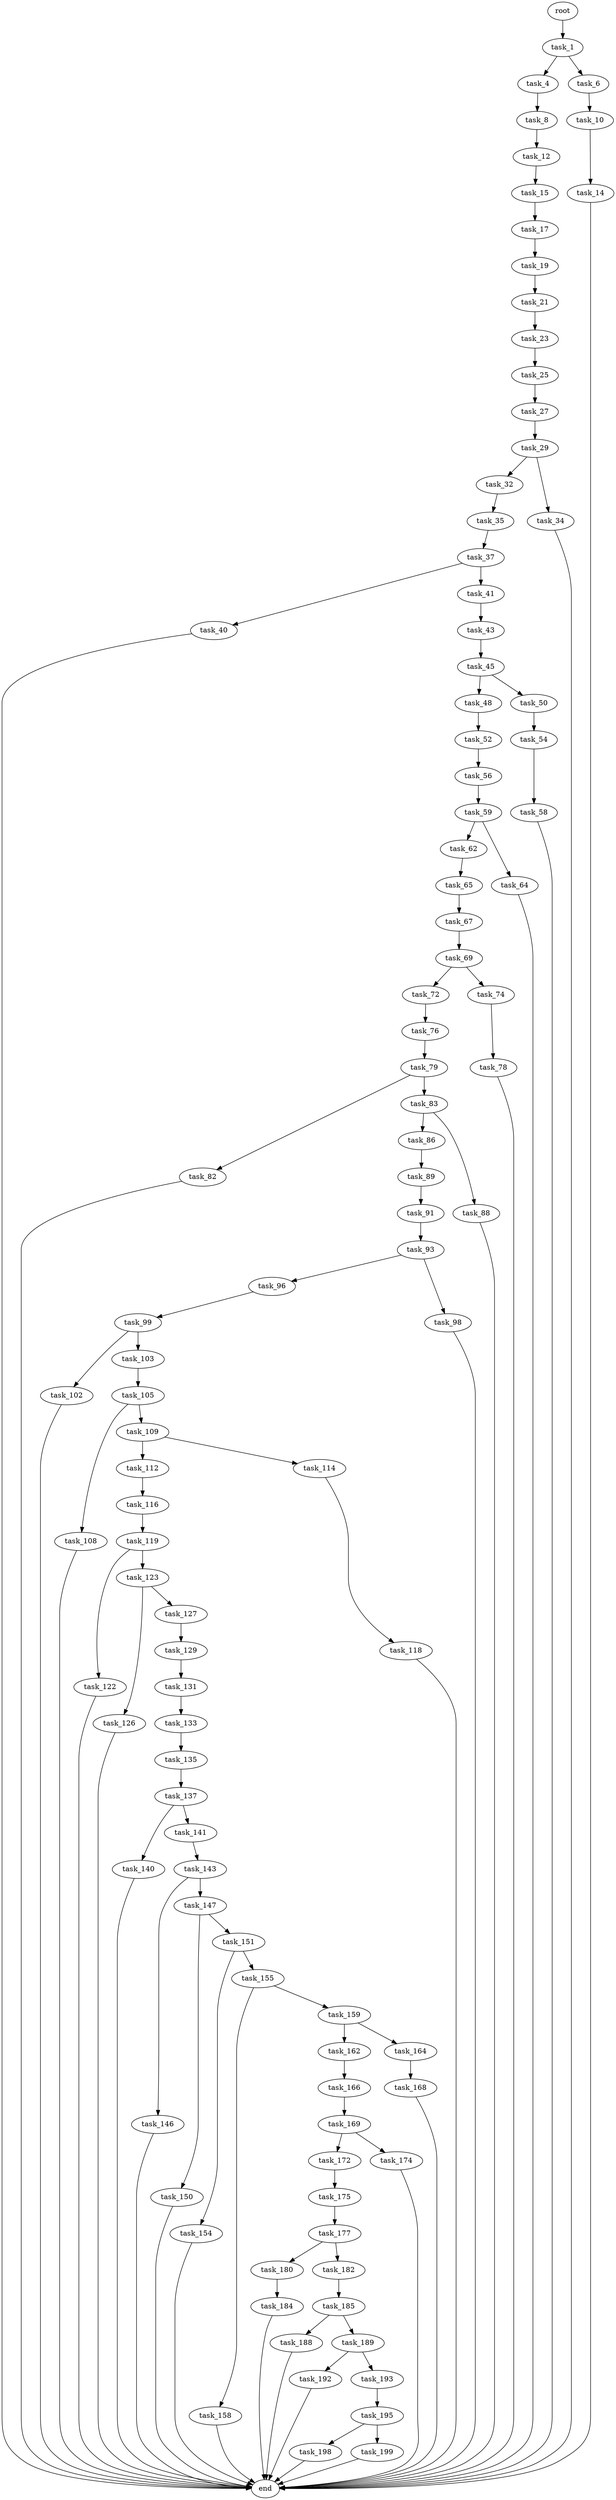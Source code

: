 digraph G {
  root [size="0.000000"];
  task_1 [size="134993650620.000000"];
  task_4 [size="83336119079.000000"];
  task_6 [size="386198171710.000000"];
  task_8 [size="7855036610.000000"];
  task_10 [size="597496184414.000000"];
  task_12 [size="149116104672.000000"];
  task_14 [size="782757789696.000000"];
  task_15 [size="39436253331.000000"];
  end [size="0.000000"];
  task_17 [size="382093334989.000000"];
  task_19 [size="1073741824000.000000"];
  task_21 [size="782757789696.000000"];
  task_23 [size="21434101173.000000"];
  task_25 [size="1073741824000.000000"];
  task_27 [size="1680327643.000000"];
  task_29 [size="28991029248.000000"];
  task_32 [size="60953645683.000000"];
  task_34 [size="67820429586.000000"];
  task_35 [size="134217728000.000000"];
  task_37 [size="455276219522.000000"];
  task_40 [size="68719476736.000000"];
  task_41 [size="1064877609472.000000"];
  task_43 [size="134217728000.000000"];
  task_45 [size="4481873545.000000"];
  task_48 [size="725903109467.000000"];
  task_50 [size="3539039109.000000"];
  task_52 [size="5522102786.000000"];
  task_54 [size="1106478409609.000000"];
  task_56 [size="782757789696.000000"];
  task_58 [size="157861072848.000000"];
  task_59 [size="33434192881.000000"];
  task_62 [size="21238690498.000000"];
  task_64 [size="21394587510.000000"];
  task_65 [size="33215284724.000000"];
  task_67 [size="8342732146.000000"];
  task_69 [size="111371729403.000000"];
  task_72 [size="28991029248.000000"];
  task_74 [size="34569353709.000000"];
  task_76 [size="68719476736.000000"];
  task_78 [size="134217728000.000000"];
  task_79 [size="1501004851.000000"];
  task_82 [size="1230316654816.000000"];
  task_83 [size="53317929999.000000"];
  task_86 [size="11634677072.000000"];
  task_88 [size="28991029248.000000"];
  task_89 [size="1339229771718.000000"];
  task_91 [size="231928233984.000000"];
  task_93 [size="68719476736.000000"];
  task_96 [size="30014217277.000000"];
  task_98 [size="68719476736.000000"];
  task_99 [size="1073741824000.000000"];
  task_102 [size="368293445632.000000"];
  task_103 [size="7663999087.000000"];
  task_105 [size="8589934592.000000"];
  task_108 [size="390333574154.000000"];
  task_109 [size="217100405051.000000"];
  task_112 [size="118898686601.000000"];
  task_114 [size="20821580477.000000"];
  task_116 [size="782757789696.000000"];
  task_118 [size="1760099286.000000"];
  task_119 [size="31408978064.000000"];
  task_122 [size="8589934592.000000"];
  task_123 [size="782757789696.000000"];
  task_126 [size="222939338503.000000"];
  task_127 [size="59454153176.000000"];
  task_129 [size="3811270427.000000"];
  task_131 [size="100094681465.000000"];
  task_133 [size="8305593175.000000"];
  task_135 [size="182673784259.000000"];
  task_137 [size="286892949371.000000"];
  task_140 [size="3528579318.000000"];
  task_141 [size="13522835689.000000"];
  task_143 [size="879291252580.000000"];
  task_146 [size="19140577349.000000"];
  task_147 [size="155070352996.000000"];
  task_150 [size="218967238238.000000"];
  task_151 [size="5327387612.000000"];
  task_154 [size="231928233984.000000"];
  task_155 [size="16630668409.000000"];
  task_158 [size="231928233984.000000"];
  task_159 [size="28991029248.000000"];
  task_162 [size="549755813888.000000"];
  task_164 [size="1570933670.000000"];
  task_166 [size="282313476528.000000"];
  task_168 [size="761686230468.000000"];
  task_169 [size="79016388440.000000"];
  task_172 [size="3105727796.000000"];
  task_174 [size="9181932765.000000"];
  task_175 [size="2794391179.000000"];
  task_177 [size="33634539450.000000"];
  task_180 [size="23355932870.000000"];
  task_182 [size="91685754869.000000"];
  task_184 [size="6243961508.000000"];
  task_185 [size="7923317317.000000"];
  task_188 [size="368293445632.000000"];
  task_189 [size="124534881848.000000"];
  task_192 [size="965563584676.000000"];
  task_193 [size="368293445632.000000"];
  task_195 [size="167696937432.000000"];
  task_198 [size="33902027752.000000"];
  task_199 [size="280159038078.000000"];

  root -> task_1 [size="1.000000"];
  task_1 -> task_4 [size="134217728.000000"];
  task_1 -> task_6 [size="134217728.000000"];
  task_4 -> task_8 [size="209715200.000000"];
  task_6 -> task_10 [size="411041792.000000"];
  task_8 -> task_12 [size="301989888.000000"];
  task_10 -> task_14 [size="679477248.000000"];
  task_12 -> task_15 [size="134217728.000000"];
  task_14 -> end [size="1.000000"];
  task_15 -> task_17 [size="838860800.000000"];
  task_17 -> task_19 [size="301989888.000000"];
  task_19 -> task_21 [size="838860800.000000"];
  task_21 -> task_23 [size="679477248.000000"];
  task_23 -> task_25 [size="679477248.000000"];
  task_25 -> task_27 [size="838860800.000000"];
  task_27 -> task_29 [size="75497472.000000"];
  task_29 -> task_32 [size="75497472.000000"];
  task_29 -> task_34 [size="75497472.000000"];
  task_32 -> task_35 [size="75497472.000000"];
  task_34 -> end [size="1.000000"];
  task_35 -> task_37 [size="209715200.000000"];
  task_37 -> task_40 [size="301989888.000000"];
  task_37 -> task_41 [size="301989888.000000"];
  task_40 -> end [size="1.000000"];
  task_41 -> task_43 [size="679477248.000000"];
  task_43 -> task_45 [size="209715200.000000"];
  task_45 -> task_48 [size="75497472.000000"];
  task_45 -> task_50 [size="75497472.000000"];
  task_48 -> task_52 [size="838860800.000000"];
  task_50 -> task_54 [size="75497472.000000"];
  task_52 -> task_56 [size="536870912.000000"];
  task_54 -> task_58 [size="838860800.000000"];
  task_56 -> task_59 [size="679477248.000000"];
  task_58 -> end [size="1.000000"];
  task_59 -> task_62 [size="679477248.000000"];
  task_59 -> task_64 [size="679477248.000000"];
  task_62 -> task_65 [size="536870912.000000"];
  task_64 -> end [size="1.000000"];
  task_65 -> task_67 [size="679477248.000000"];
  task_67 -> task_69 [size="301989888.000000"];
  task_69 -> task_72 [size="75497472.000000"];
  task_69 -> task_74 [size="75497472.000000"];
  task_72 -> task_76 [size="75497472.000000"];
  task_74 -> task_78 [size="33554432.000000"];
  task_76 -> task_79 [size="134217728.000000"];
  task_78 -> end [size="1.000000"];
  task_79 -> task_82 [size="75497472.000000"];
  task_79 -> task_83 [size="75497472.000000"];
  task_82 -> end [size="1.000000"];
  task_83 -> task_86 [size="209715200.000000"];
  task_83 -> task_88 [size="209715200.000000"];
  task_86 -> task_89 [size="536870912.000000"];
  task_88 -> end [size="1.000000"];
  task_89 -> task_91 [size="838860800.000000"];
  task_91 -> task_93 [size="301989888.000000"];
  task_93 -> task_96 [size="134217728.000000"];
  task_93 -> task_98 [size="134217728.000000"];
  task_96 -> task_99 [size="33554432.000000"];
  task_98 -> end [size="1.000000"];
  task_99 -> task_102 [size="838860800.000000"];
  task_99 -> task_103 [size="838860800.000000"];
  task_102 -> end [size="1.000000"];
  task_103 -> task_105 [size="301989888.000000"];
  task_105 -> task_108 [size="33554432.000000"];
  task_105 -> task_109 [size="33554432.000000"];
  task_108 -> end [size="1.000000"];
  task_109 -> task_112 [size="209715200.000000"];
  task_109 -> task_114 [size="209715200.000000"];
  task_112 -> task_116 [size="301989888.000000"];
  task_114 -> task_118 [size="411041792.000000"];
  task_116 -> task_119 [size="679477248.000000"];
  task_118 -> end [size="1.000000"];
  task_119 -> task_122 [size="679477248.000000"];
  task_119 -> task_123 [size="679477248.000000"];
  task_122 -> end [size="1.000000"];
  task_123 -> task_126 [size="679477248.000000"];
  task_123 -> task_127 [size="679477248.000000"];
  task_126 -> end [size="1.000000"];
  task_127 -> task_129 [size="75497472.000000"];
  task_129 -> task_131 [size="75497472.000000"];
  task_131 -> task_133 [size="75497472.000000"];
  task_133 -> task_135 [size="679477248.000000"];
  task_135 -> task_137 [size="209715200.000000"];
  task_137 -> task_140 [size="209715200.000000"];
  task_137 -> task_141 [size="209715200.000000"];
  task_140 -> end [size="1.000000"];
  task_141 -> task_143 [size="301989888.000000"];
  task_143 -> task_146 [size="536870912.000000"];
  task_143 -> task_147 [size="536870912.000000"];
  task_146 -> end [size="1.000000"];
  task_147 -> task_150 [size="536870912.000000"];
  task_147 -> task_151 [size="536870912.000000"];
  task_150 -> end [size="1.000000"];
  task_151 -> task_154 [size="134217728.000000"];
  task_151 -> task_155 [size="134217728.000000"];
  task_154 -> end [size="1.000000"];
  task_155 -> task_158 [size="411041792.000000"];
  task_155 -> task_159 [size="411041792.000000"];
  task_158 -> end [size="1.000000"];
  task_159 -> task_162 [size="75497472.000000"];
  task_159 -> task_164 [size="75497472.000000"];
  task_162 -> task_166 [size="536870912.000000"];
  task_164 -> task_168 [size="75497472.000000"];
  task_166 -> task_169 [size="411041792.000000"];
  task_168 -> end [size="1.000000"];
  task_169 -> task_172 [size="209715200.000000"];
  task_169 -> task_174 [size="209715200.000000"];
  task_172 -> task_175 [size="209715200.000000"];
  task_174 -> end [size="1.000000"];
  task_175 -> task_177 [size="301989888.000000"];
  task_177 -> task_180 [size="838860800.000000"];
  task_177 -> task_182 [size="838860800.000000"];
  task_180 -> task_184 [size="536870912.000000"];
  task_182 -> task_185 [size="75497472.000000"];
  task_184 -> end [size="1.000000"];
  task_185 -> task_188 [size="301989888.000000"];
  task_185 -> task_189 [size="301989888.000000"];
  task_188 -> end [size="1.000000"];
  task_189 -> task_192 [size="536870912.000000"];
  task_189 -> task_193 [size="536870912.000000"];
  task_192 -> end [size="1.000000"];
  task_193 -> task_195 [size="411041792.000000"];
  task_195 -> task_198 [size="134217728.000000"];
  task_195 -> task_199 [size="134217728.000000"];
  task_198 -> end [size="1.000000"];
  task_199 -> end [size="1.000000"];
}
